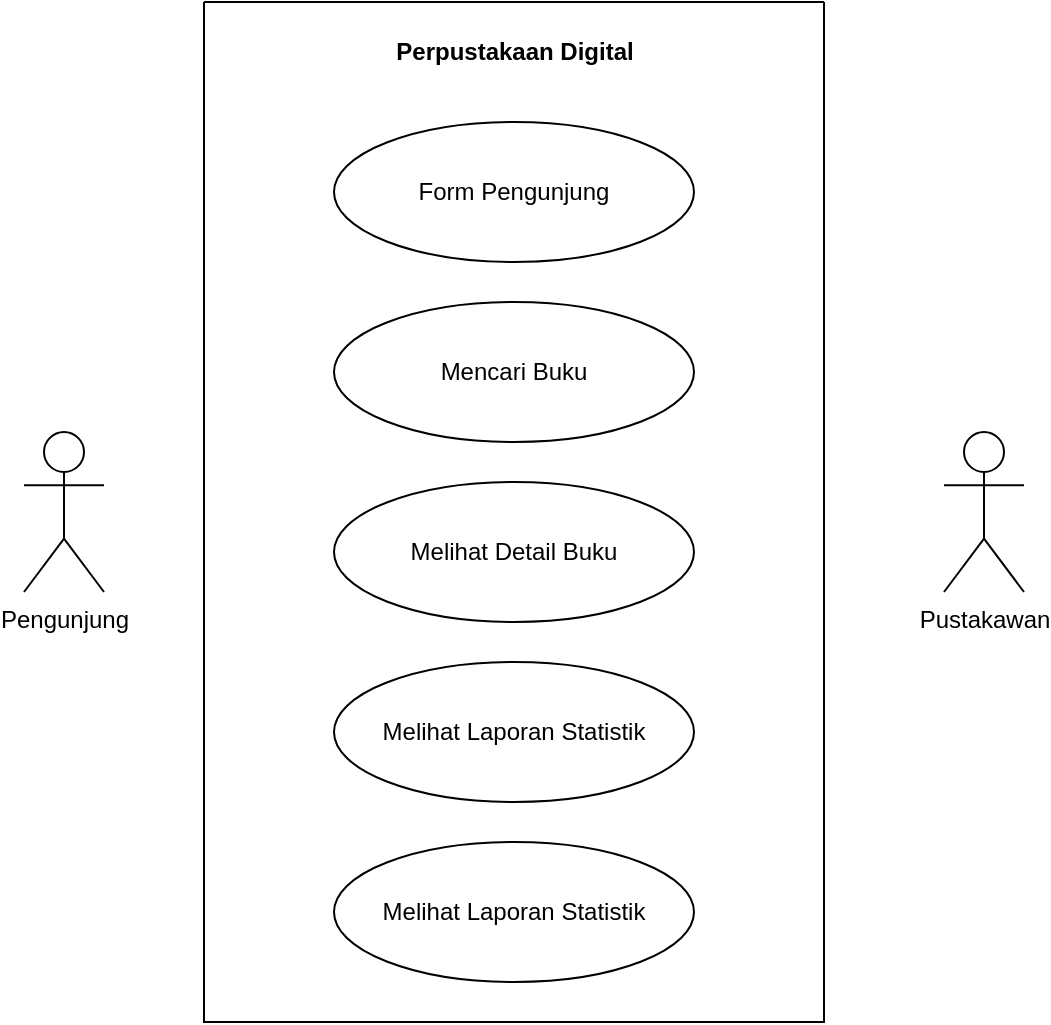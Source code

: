 <mxfile version="23.0.2" type="github">
  <diagram name="Page-1" id="Sj5s_malbvVtMXl_L0Oq">
    <mxGraphModel dx="1375" dy="1894" grid="1" gridSize="10" guides="1" tooltips="1" connect="1" arrows="1" fold="1" page="1" pageScale="1" pageWidth="827" pageHeight="1169" math="0" shadow="0">
      <root>
        <mxCell id="0" />
        <mxCell id="1" parent="0" />
        <mxCell id="adlr6IZpHOiuLpmfqXsr-11" value="Pengunjung" style="shape=umlActor;verticalLabelPosition=bottom;verticalAlign=top;html=1;outlineConnect=0;" vertex="1" parent="1">
          <mxGeometry x="160" y="-345" width="40" height="80" as="geometry" />
        </mxCell>
        <mxCell id="adlr6IZpHOiuLpmfqXsr-15" value="Pustakawan" style="shape=umlActor;verticalLabelPosition=bottom;verticalAlign=top;html=1;outlineConnect=0;" vertex="1" parent="1">
          <mxGeometry x="620" y="-345" width="40" height="80" as="geometry" />
        </mxCell>
        <mxCell id="adlr6IZpHOiuLpmfqXsr-16" value="" style="swimlane;startSize=0;" vertex="1" parent="1">
          <mxGeometry x="250" y="-560" width="310" height="510" as="geometry" />
        </mxCell>
        <mxCell id="adlr6IZpHOiuLpmfqXsr-17" value="Perpustakaan Digital" style="text;html=1;align=center;verticalAlign=middle;resizable=0;points=[];autosize=1;strokeColor=none;fillColor=none;fontStyle=1" vertex="1" parent="adlr6IZpHOiuLpmfqXsr-16">
          <mxGeometry x="85" y="10" width="140" height="30" as="geometry" />
        </mxCell>
        <mxCell id="adlr6IZpHOiuLpmfqXsr-18" value="Form Pengunjung" style="ellipse;whiteSpace=wrap;html=1;" vertex="1" parent="adlr6IZpHOiuLpmfqXsr-16">
          <mxGeometry x="65" y="60" width="180" height="70" as="geometry" />
        </mxCell>
        <mxCell id="adlr6IZpHOiuLpmfqXsr-19" value="Mencari Buku" style="ellipse;whiteSpace=wrap;html=1;" vertex="1" parent="adlr6IZpHOiuLpmfqXsr-16">
          <mxGeometry x="65" y="150" width="180" height="70" as="geometry" />
        </mxCell>
        <mxCell id="adlr6IZpHOiuLpmfqXsr-20" value="Melihat Detail Buku" style="ellipse;whiteSpace=wrap;html=1;" vertex="1" parent="adlr6IZpHOiuLpmfqXsr-16">
          <mxGeometry x="65" y="240" width="180" height="70" as="geometry" />
        </mxCell>
        <mxCell id="adlr6IZpHOiuLpmfqXsr-21" value="Melihat Laporan Statistik" style="ellipse;whiteSpace=wrap;html=1;" vertex="1" parent="adlr6IZpHOiuLpmfqXsr-16">
          <mxGeometry x="65" y="330" width="180" height="70" as="geometry" />
        </mxCell>
        <mxCell id="adlr6IZpHOiuLpmfqXsr-24" value="Melihat Laporan Statistik" style="ellipse;whiteSpace=wrap;html=1;" vertex="1" parent="adlr6IZpHOiuLpmfqXsr-16">
          <mxGeometry x="65" y="420" width="180" height="70" as="geometry" />
        </mxCell>
      </root>
    </mxGraphModel>
  </diagram>
</mxfile>
